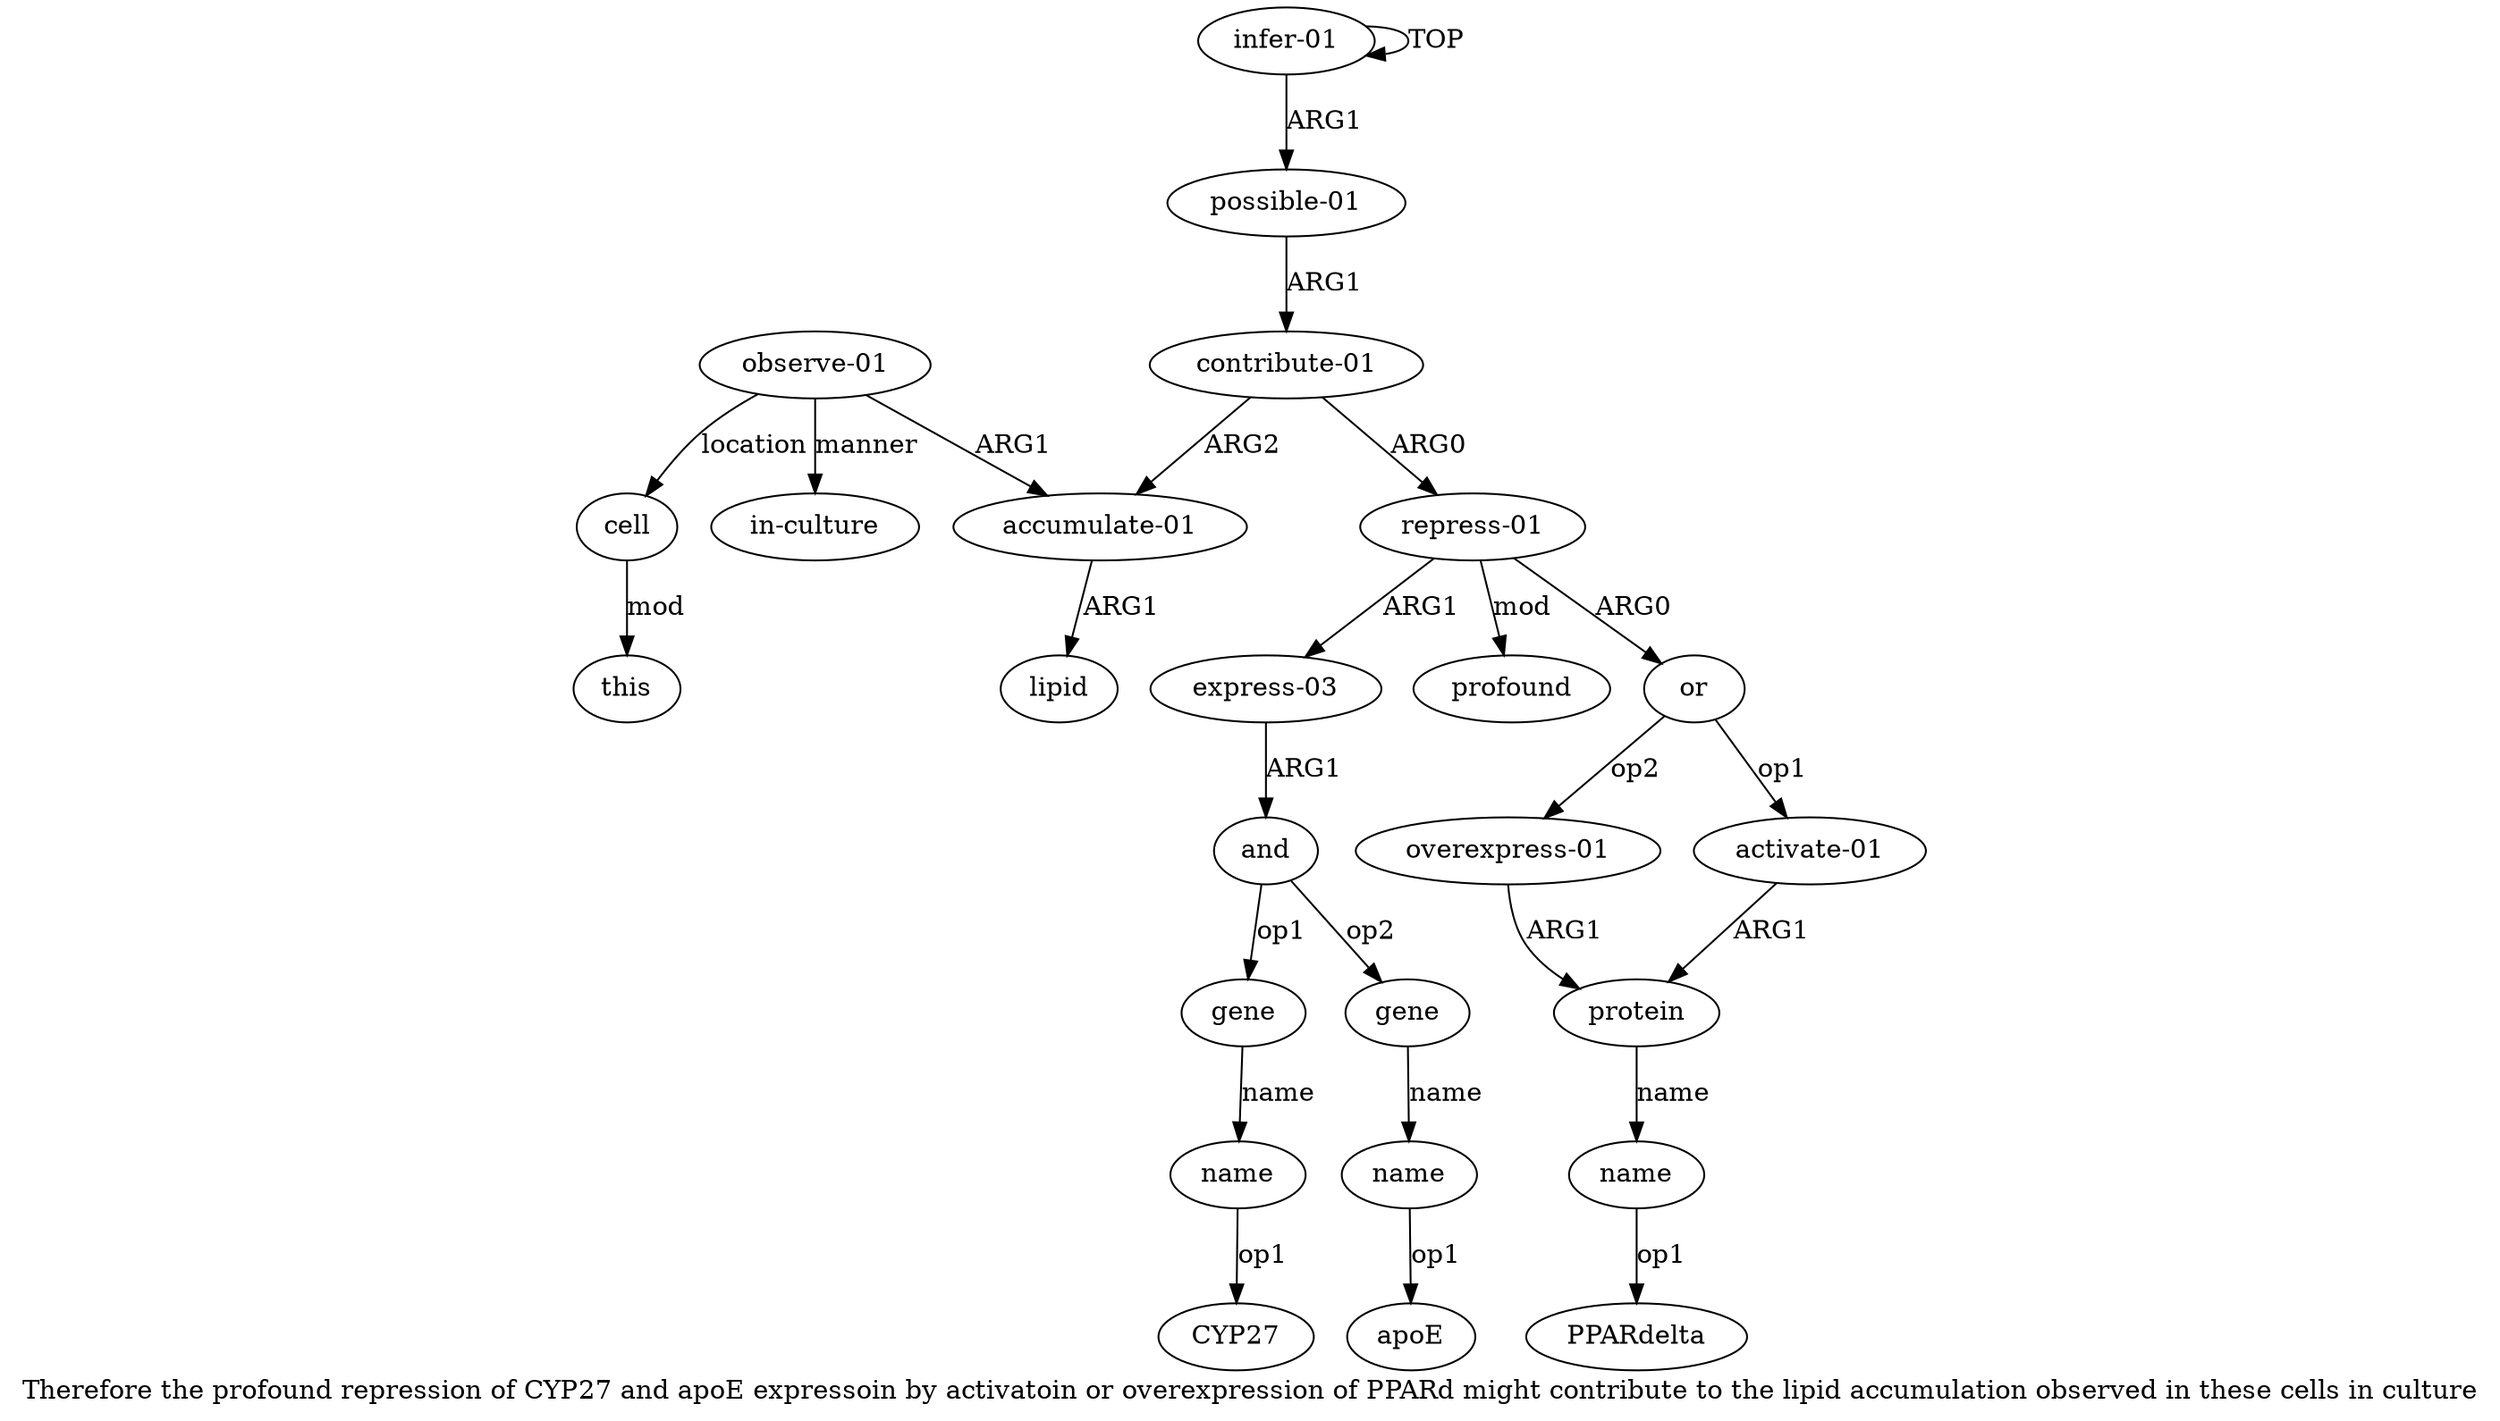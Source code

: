 digraph  {
	graph [label="Therefore the profound repression of CYP27 and apoE expressoin by activatoin or overexpression of PPARd might contribute to the \
lipid accumulation observed in these cells in culture"];
	node [label="\N"];
	a20	 [color=black,
		gold_ind=20,
		gold_label=this,
		label=this,
		test_ind=20,
		test_label=this];
	a21	 [color=black,
		gold_ind=21,
		gold_label="in-culture",
		label="in-culture",
		test_ind=21,
		test_label="in-culture"];
	"a14 apoE"	 [color=black,
		gold_ind=-1,
		gold_label=apoE,
		label=apoE,
		test_ind=-1,
		test_label=apoE];
	"a7 PPARdelta"	 [color=black,
		gold_ind=-1,
		gold_label=PPARdelta,
		label=PPARdelta,
		test_ind=-1,
		test_label=PPARdelta];
	a15	 [color=black,
		gold_ind=15,
		gold_label=profound,
		label=profound,
		test_ind=15,
		test_label=profound];
	a14	 [color=black,
		gold_ind=14,
		gold_label=name,
		label=name,
		test_ind=14,
		test_label=name];
	a14 -> "a14 apoE" [key=0,
	color=black,
	gold_label=op1,
	label=op1,
	test_label=op1];
a17 [color=black,
	gold_ind=17,
	gold_label=lipid,
	label=lipid,
	test_ind=17,
	test_label=lipid];
a16 [color=black,
	gold_ind=16,
	gold_label="accumulate-01",
	label="accumulate-01",
	test_ind=16,
	test_label="accumulate-01"];
a16 -> a17 [key=0,
color=black,
gold_label=ARG1,
label=ARG1,
test_label=ARG1];
a11 [color=black,
gold_ind=11,
gold_label=gene,
label=gene,
test_ind=11,
test_label=gene];
a12 [color=black,
gold_ind=12,
gold_label=name,
label=name,
test_ind=12,
test_label=name];
a11 -> a12 [key=0,
color=black,
gold_label=name,
label=name,
test_label=name];
a10 [color=black,
gold_ind=10,
gold_label=and,
label=and,
test_ind=10,
test_label=and];
a10 -> a11 [key=0,
color=black,
gold_label=op1,
label=op1,
test_label=op1];
a13 [color=black,
gold_ind=13,
gold_label=gene,
label=gene,
test_ind=13,
test_label=gene];
a10 -> a13 [key=0,
color=black,
gold_label=op2,
label=op2,
test_label=op2];
a13 -> a14 [key=0,
color=black,
gold_label=name,
label=name,
test_label=name];
"a12 CYP27" [color=black,
gold_ind=-1,
gold_label=CYP27,
label=CYP27,
test_ind=-1,
test_label=CYP27];
a12 -> "a12 CYP27" [key=0,
color=black,
gold_label=op1,
label=op1,
test_label=op1];
a19 [color=black,
gold_ind=19,
gold_label=cell,
label=cell,
test_ind=19,
test_label=cell];
a19 -> a20 [key=0,
color=black,
gold_label=mod,
label=mod,
test_label=mod];
a18 [color=black,
gold_ind=18,
gold_label="observe-01",
label="observe-01",
test_ind=18,
test_label="observe-01"];
a18 -> a21 [key=0,
color=black,
gold_label=manner,
label=manner,
test_label=manner];
a18 -> a16 [key=0,
color=black,
gold_label=ARG1,
label=ARG1,
test_label=ARG1];
a18 -> a19 [key=0,
color=black,
gold_label=location,
label=location,
test_label=location];
a1 [color=black,
gold_ind=1,
gold_label="possible-01",
label="possible-01",
test_ind=1,
test_label="possible-01"];
a2 [color=black,
gold_ind=2,
gold_label="contribute-01",
label="contribute-01",
test_ind=2,
test_label="contribute-01"];
a1 -> a2 [key=0,
color=black,
gold_label=ARG1,
label=ARG1,
test_label=ARG1];
a0 [color=black,
gold_ind=0,
gold_label="infer-01",
label="infer-01",
test_ind=0,
test_label="infer-01"];
a0 -> a1 [key=0,
color=black,
gold_label=ARG1,
label=ARG1,
test_label=ARG1];
a0 -> a0 [key=0,
color=black,
gold_label=TOP,
label=TOP,
test_label=TOP];
a3 [color=black,
gold_ind=3,
gold_label="repress-01",
label="repress-01",
test_ind=3,
test_label="repress-01"];
a3 -> a15 [key=0,
color=black,
gold_label=mod,
label=mod,
test_label=mod];
a4 [color=black,
gold_ind=4,
gold_label=or,
label=or,
test_ind=4,
test_label=or];
a3 -> a4 [key=0,
color=black,
gold_label=ARG0,
label=ARG0,
test_label=ARG0];
a9 [color=black,
gold_ind=9,
gold_label="express-03",
label="express-03",
test_ind=9,
test_label="express-03"];
a3 -> a9 [key=0,
color=black,
gold_label=ARG1,
label=ARG1,
test_label=ARG1];
a2 -> a16 [key=0,
color=black,
gold_label=ARG2,
label=ARG2,
test_label=ARG2];
a2 -> a3 [key=0,
color=black,
gold_label=ARG0,
label=ARG0,
test_label=ARG0];
a5 [color=black,
gold_ind=5,
gold_label="activate-01",
label="activate-01",
test_ind=5,
test_label="activate-01"];
a6 [color=black,
gold_ind=6,
gold_label=protein,
label=protein,
test_ind=6,
test_label=protein];
a5 -> a6 [key=0,
color=black,
gold_label=ARG1,
label=ARG1,
test_label=ARG1];
a4 -> a5 [key=0,
color=black,
gold_label=op1,
label=op1,
test_label=op1];
a8 [color=black,
gold_ind=8,
gold_label="overexpress-01",
label="overexpress-01",
test_ind=8,
test_label="overexpress-01"];
a4 -> a8 [key=0,
color=black,
gold_label=op2,
label=op2,
test_label=op2];
a7 [color=black,
gold_ind=7,
gold_label=name,
label=name,
test_ind=7,
test_label=name];
a7 -> "a7 PPARdelta" [key=0,
color=black,
gold_label=op1,
label=op1,
test_label=op1];
a6 -> a7 [key=0,
color=black,
gold_label=name,
label=name,
test_label=name];
a9 -> a10 [key=0,
color=black,
gold_label=ARG1,
label=ARG1,
test_label=ARG1];
a8 -> a6 [key=0,
color=black,
gold_label=ARG1,
label=ARG1,
test_label=ARG1];
}
